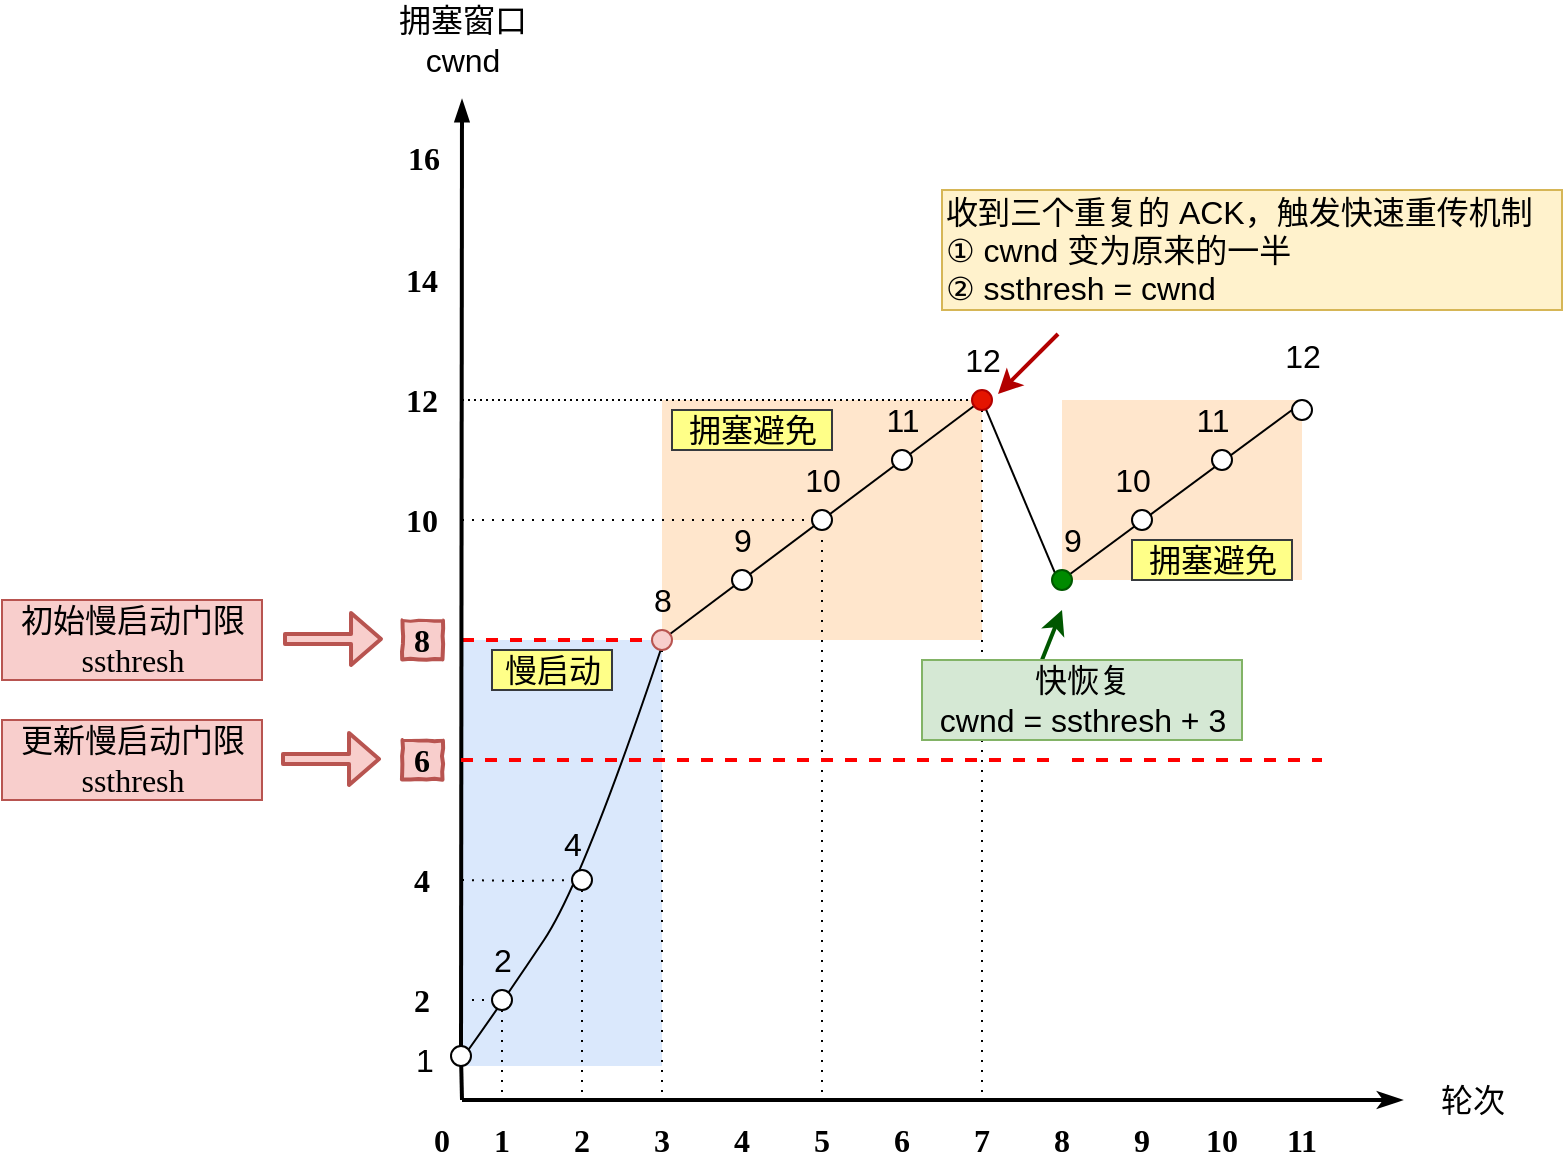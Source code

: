 <mxfile version="17.4.0" type="github">
  <diagram id="6HqvTTm0dGGgTfufWupk" name="Page-1">
    <mxGraphModel dx="946" dy="698" grid="1" gridSize="10" guides="1" tooltips="1" connect="1" arrows="1" fold="1" page="1" pageScale="1" pageWidth="827" pageHeight="1169" math="0" shadow="0">
      <root>
        <mxCell id="0" />
        <mxCell id="1" parent="0" />
        <mxCell id="njbkgpjHh8RtpAubl-bF-1" value="" style="rounded=0;whiteSpace=wrap;html=1;strokeColor=none;strokeWidth=2;fillColor=#ffe6cc;fontFamily=Comic Sans MS;fontSize=16;" vertex="1" parent="1">
          <mxGeometry x="980" y="1090" width="120" height="90" as="geometry" />
        </mxCell>
        <mxCell id="njbkgpjHh8RtpAubl-bF-2" value="" style="endArrow=none;html=1;fontSize=16;entryX=0.5;entryY=1;entryDx=0;entryDy=0;" edge="1" parent="1" target="njbkgpjHh8RtpAubl-bF-80">
          <mxGeometry width="50" height="50" relative="1" as="geometry">
            <mxPoint x="980" y="1180" as="sourcePoint" />
            <mxPoint x="1030" y="1130" as="targetPoint" />
          </mxGeometry>
        </mxCell>
        <mxCell id="njbkgpjHh8RtpAubl-bF-3" value="" style="rounded=0;whiteSpace=wrap;html=1;strokeColor=none;strokeWidth=2;fillColor=#ffe6cc;fontFamily=Comic Sans MS;fontSize=16;" vertex="1" parent="1">
          <mxGeometry x="780" y="1090" width="160" height="120" as="geometry" />
        </mxCell>
        <mxCell id="njbkgpjHh8RtpAubl-bF-4" value="" style="rounded=0;whiteSpace=wrap;html=1;strokeColor=none;strokeWidth=2;fillColor=#dae8fc;fontFamily=Comic Sans MS;fontSize=16;" vertex="1" parent="1">
          <mxGeometry x="680" y="1210" width="100" height="213" as="geometry" />
        </mxCell>
        <mxCell id="njbkgpjHh8RtpAubl-bF-5" style="edgeStyle=orthogonalEdgeStyle;rounded=0;orthogonalLoop=1;jettySize=auto;html=0;endArrow=none;endFill=0;strokeWidth=2;fontFamily=Comic Sans MS;fontSize=16;fontColor=#FF0000;dashed=1;strokeColor=#FF0000;" edge="1" parent="1">
          <mxGeometry relative="1" as="geometry">
            <mxPoint x="780" y="1210" as="targetPoint" />
            <mxPoint x="680" y="1210" as="sourcePoint" />
          </mxGeometry>
        </mxCell>
        <mxCell id="njbkgpjHh8RtpAubl-bF-6" value="" style="curved=1;endArrow=none;html=1;strokeWidth=1;fontSize=16;fontColor=#000000;endFill=0;" edge="1" parent="1">
          <mxGeometry width="50" height="50" relative="1" as="geometry">
            <mxPoint x="681" y="1418" as="sourcePoint" />
            <mxPoint x="781" y="1210" as="targetPoint" />
            <Array as="points">
              <mxPoint x="701" y="1390" />
              <mxPoint x="741" y="1330" />
            </Array>
          </mxGeometry>
        </mxCell>
        <mxCell id="njbkgpjHh8RtpAubl-bF-7" value="1" style="html=1;whiteSpace=wrap;comic=1;strokeWidth=2;fontFamily=Comic Sans MS;fontStyle=1;fontSize=16;fontColor=#000000;strokeColor=none;" vertex="1" parent="1">
          <mxGeometry x="680" y="1450" width="40" height="20" as="geometry" />
        </mxCell>
        <mxCell id="njbkgpjHh8RtpAubl-bF-8" value="0" style="html=1;whiteSpace=wrap;comic=1;strokeWidth=2;fontFamily=Comic Sans MS;fontStyle=1;fontSize=16;fontColor=#000000;strokeColor=none;" vertex="1" parent="1">
          <mxGeometry x="660" y="1450" width="20" height="20" as="geometry" />
        </mxCell>
        <mxCell id="njbkgpjHh8RtpAubl-bF-9" value="2" style="html=1;whiteSpace=wrap;comic=1;strokeWidth=2;fontFamily=Comic Sans MS;fontStyle=1;fontSize=16;fontColor=#000000;strokeColor=none;" vertex="1" parent="1">
          <mxGeometry x="720" y="1450" width="40" height="20" as="geometry" />
        </mxCell>
        <mxCell id="njbkgpjHh8RtpAubl-bF-10" value="3" style="html=1;whiteSpace=wrap;comic=1;strokeWidth=2;fontFamily=Comic Sans MS;fontStyle=1;fontSize=16;fontColor=#000000;strokeColor=none;" vertex="1" parent="1">
          <mxGeometry x="760" y="1450" width="40" height="20" as="geometry" />
        </mxCell>
        <mxCell id="njbkgpjHh8RtpAubl-bF-11" value="4" style="html=1;whiteSpace=wrap;comic=1;strokeWidth=2;fontFamily=Comic Sans MS;fontStyle=1;fontSize=16;fontColor=#000000;strokeColor=none;" vertex="1" parent="1">
          <mxGeometry x="800" y="1450" width="40" height="20" as="geometry" />
        </mxCell>
        <mxCell id="njbkgpjHh8RtpAubl-bF-12" value="5" style="html=1;whiteSpace=wrap;comic=1;strokeWidth=2;fontFamily=Comic Sans MS;fontStyle=1;fontSize=16;fontColor=#000000;strokeColor=none;" vertex="1" parent="1">
          <mxGeometry x="840" y="1450" width="40" height="20" as="geometry" />
        </mxCell>
        <mxCell id="njbkgpjHh8RtpAubl-bF-13" value="6" style="html=1;whiteSpace=wrap;comic=1;strokeWidth=2;fontFamily=Comic Sans MS;fontStyle=1;fontSize=16;fontColor=#000000;strokeColor=none;" vertex="1" parent="1">
          <mxGeometry x="880" y="1450" width="40" height="20" as="geometry" />
        </mxCell>
        <mxCell id="njbkgpjHh8RtpAubl-bF-14" value="" style="html=1;whiteSpace=wrap;comic=1;strokeWidth=2;fontFamily=Comic Sans MS;fontStyle=1;fontSize=16;rotation=90;horizontal=0;verticalAlign=middle;strokeColor=none;fillColor=#ffffff;" vertex="1" parent="1">
          <mxGeometry x="641" y="1350" width="39" height="20" as="geometry" />
        </mxCell>
        <mxCell id="njbkgpjHh8RtpAubl-bF-15" value="" style="endArrow=classicThin;html=1;strokeWidth=2;endFill=1;" edge="1" parent="1">
          <mxGeometry width="50" height="50" relative="1" as="geometry">
            <mxPoint x="680" y="1440" as="sourcePoint" />
            <mxPoint x="1150" y="1440" as="targetPoint" />
          </mxGeometry>
        </mxCell>
        <mxCell id="njbkgpjHh8RtpAubl-bF-16" value="" style="endArrow=blockThin;strokeWidth=2;endFill=1;" edge="1" parent="1" source="njbkgpjHh8RtpAubl-bF-33">
          <mxGeometry width="50" height="50" relative="1" as="geometry">
            <mxPoint x="680" y="1440" as="sourcePoint" />
            <mxPoint x="680" y="940" as="targetPoint" />
          </mxGeometry>
        </mxCell>
        <mxCell id="njbkgpjHh8RtpAubl-bF-17" value="&lt;br&gt;" style="ellipse;whiteSpace=wrap;html=1;aspect=fixed;strokeColor=none;fillColor=#ffffff;fontSize=16;fontColor=#000000;" vertex="1" parent="1">
          <mxGeometry x="664.5" y="1415" width="10" height="10" as="geometry" />
        </mxCell>
        <mxCell id="njbkgpjHh8RtpAubl-bF-18" style="edgeStyle=orthogonalEdgeStyle;rounded=0;orthogonalLoop=1;jettySize=auto;html=0;endArrow=none;endFill=0;strokeWidth=1;fontSize=16;fontColor=#000000;dashed=1;dashPattern=1 4;" edge="1" parent="1">
          <mxGeometry relative="1" as="geometry">
            <mxPoint x="696" y="1390" as="sourcePoint" />
            <mxPoint x="681" y="1390" as="targetPoint" />
          </mxGeometry>
        </mxCell>
        <mxCell id="njbkgpjHh8RtpAubl-bF-19" style="edgeStyle=orthogonalEdgeStyle;rounded=0;orthogonalLoop=1;jettySize=auto;html=0;endArrow=none;endFill=0;strokeWidth=1;fontSize=16;fontColor=#000000;dashed=1;dashPattern=1 4;" edge="1" parent="1" source="njbkgpjHh8RtpAubl-bF-20">
          <mxGeometry relative="1" as="geometry">
            <mxPoint x="700" y="1440" as="targetPoint" />
          </mxGeometry>
        </mxCell>
        <mxCell id="njbkgpjHh8RtpAubl-bF-20" value="&lt;br&gt;" style="ellipse;whiteSpace=wrap;html=1;aspect=fixed;strokeColor=#000000;fillColor=#ffffff;fontSize=16;fontColor=#000000;" vertex="1" parent="1">
          <mxGeometry x="695" y="1385" width="10" height="10" as="geometry" />
        </mxCell>
        <mxCell id="njbkgpjHh8RtpAubl-bF-21" value="2" style="html=1;whiteSpace=wrap;comic=1;strokeWidth=2;fontFamily=Comic Sans MS;fontStyle=1;fontSize=16;rotation=90;horizontal=0;verticalAlign=middle;strokeColor=none;fillColor=#ffffff;" vertex="1" parent="1">
          <mxGeometry x="650.5" y="1380" width="19.5" height="20" as="geometry" />
        </mxCell>
        <mxCell id="njbkgpjHh8RtpAubl-bF-22" value="" style="html=1;whiteSpace=wrap;comic=1;strokeWidth=2;fontFamily=Comic Sans MS;fontStyle=1;fontSize=16;rotation=90;horizontal=0;verticalAlign=middle;strokeColor=none;fillColor=#ffffff;" vertex="1" parent="1">
          <mxGeometry x="640.75" y="1410" width="39" height="20" as="geometry" />
        </mxCell>
        <mxCell id="njbkgpjHh8RtpAubl-bF-23" style="edgeStyle=orthogonalEdgeStyle;rounded=0;orthogonalLoop=1;jettySize=auto;html=0;entryX=0;entryY=0.5;entryDx=0;entryDy=0;endArrow=none;endFill=0;strokeWidth=1;fontSize=16;fontColor=#000000;dashed=1;dashPattern=1 4;" edge="1" parent="1" target="njbkgpjHh8RtpAubl-bF-36">
          <mxGeometry relative="1" as="geometry">
            <mxPoint x="680" y="1330" as="sourcePoint" />
          </mxGeometry>
        </mxCell>
        <mxCell id="njbkgpjHh8RtpAubl-bF-24" value="4" style="html=1;whiteSpace=wrap;comic=1;strokeWidth=2;fontFamily=Comic Sans MS;fontStyle=1;fontSize=16;rotation=90;horizontal=0;verticalAlign=middle;strokeColor=none;fillColor=#ffffff;" vertex="1" parent="1">
          <mxGeometry x="650.5" y="1320" width="19.5" height="20" as="geometry" />
        </mxCell>
        <mxCell id="njbkgpjHh8RtpAubl-bF-25" value="" style="html=1;whiteSpace=wrap;comic=1;strokeWidth=2;fontFamily=Comic Sans MS;fontStyle=1;fontSize=16;rotation=90;horizontal=0;verticalAlign=middle;strokeColor=none;fillColor=#ffffff;" vertex="1" parent="1">
          <mxGeometry x="641" y="1290" width="39" height="20" as="geometry" />
        </mxCell>
        <mxCell id="njbkgpjHh8RtpAubl-bF-26" value="6" style="html=1;whiteSpace=wrap;comic=1;strokeWidth=2;fontFamily=Comic Sans MS;fontStyle=1;fontSize=16;rotation=90;horizontal=0;verticalAlign=middle;strokeColor=#b85450;fillColor=#f8cecc;" vertex="1" parent="1">
          <mxGeometry x="650.5" y="1260" width="19.5" height="20" as="geometry" />
        </mxCell>
        <mxCell id="njbkgpjHh8RtpAubl-bF-27" value="" style="html=1;whiteSpace=wrap;comic=1;strokeWidth=2;fontFamily=Comic Sans MS;fontStyle=1;fontSize=16;rotation=90;horizontal=0;verticalAlign=middle;strokeColor=none;fillColor=#ffffff;" vertex="1" parent="1">
          <mxGeometry x="641" y="1230" width="39" height="20" as="geometry" />
        </mxCell>
        <mxCell id="njbkgpjHh8RtpAubl-bF-28" value="8" style="html=1;whiteSpace=wrap;comic=1;strokeWidth=2;fontFamily=Comic Sans MS;fontStyle=1;fontSize=16;rotation=90;horizontal=0;verticalAlign=middle;strokeColor=#b85450;fillColor=#f8cecc;" vertex="1" parent="1">
          <mxGeometry x="650.5" y="1200" width="19.5" height="20" as="geometry" />
        </mxCell>
        <mxCell id="njbkgpjHh8RtpAubl-bF-29" value="" style="html=1;whiteSpace=wrap;comic=1;strokeWidth=2;fontFamily=Comic Sans MS;fontStyle=1;fontSize=16;rotation=90;horizontal=0;verticalAlign=middle;strokeColor=none;fillColor=#ffffff;" vertex="1" parent="1">
          <mxGeometry x="640.75" y="1170" width="39" height="20" as="geometry" />
        </mxCell>
        <mxCell id="njbkgpjHh8RtpAubl-bF-30" style="edgeStyle=none;rounded=0;orthogonalLoop=1;jettySize=auto;html=0;entryX=0;entryY=0.5;entryDx=0;entryDy=0;labelBackgroundColor=#ffffff;endArrow=none;endFill=0;strokeColor=#000000;strokeWidth=1;fontFamily=Helvetica;fontSize=16;fontColor=#000000;dashed=1;dashPattern=1 4;" edge="1" parent="1" target="njbkgpjHh8RtpAubl-bF-60">
          <mxGeometry relative="1" as="geometry">
            <mxPoint x="680" y="1150" as="sourcePoint" />
          </mxGeometry>
        </mxCell>
        <mxCell id="njbkgpjHh8RtpAubl-bF-31" value="10" style="html=1;whiteSpace=wrap;comic=1;strokeWidth=2;fontFamily=Comic Sans MS;fontStyle=1;fontSize=16;rotation=90;horizontal=0;verticalAlign=middle;strokeColor=none;fillColor=#ffffff;" vertex="1" parent="1">
          <mxGeometry x="650.25" y="1140" width="19.5" height="20" as="geometry" />
        </mxCell>
        <mxCell id="njbkgpjHh8RtpAubl-bF-32" value="" style="html=1;whiteSpace=wrap;comic=1;strokeWidth=2;fontFamily=Comic Sans MS;fontStyle=1;fontSize=16;rotation=90;horizontal=0;verticalAlign=middle;strokeColor=none;fillColor=#ffffff;" vertex="1" parent="1">
          <mxGeometry x="640.75" y="1110" width="39" height="20" as="geometry" />
        </mxCell>
        <mxCell id="njbkgpjHh8RtpAubl-bF-33" value="" style="ellipse;whiteSpace=wrap;html=1;aspect=fixed;strokeColor=#000000;fillColor=#ffffff;fontSize=16;fontColor=#000000;direction=south;" vertex="1" parent="1">
          <mxGeometry x="674.5" y="1413" width="10" height="10" as="geometry" />
        </mxCell>
        <mxCell id="njbkgpjHh8RtpAubl-bF-34" value="" style="endArrow=none;strokeWidth=2;endFill=0;" edge="1" parent="1" target="njbkgpjHh8RtpAubl-bF-33">
          <mxGeometry width="50" height="50" relative="1" as="geometry">
            <mxPoint x="680" y="1440" as="sourcePoint" />
            <mxPoint x="680" y="1000" as="targetPoint" />
          </mxGeometry>
        </mxCell>
        <mxCell id="njbkgpjHh8RtpAubl-bF-35" style="edgeStyle=orthogonalEdgeStyle;rounded=0;orthogonalLoop=1;jettySize=auto;html=0;endArrow=none;endFill=0;strokeWidth=1;fontSize=16;fontColor=#000000;dashed=1;dashPattern=1 4;" edge="1" parent="1" source="njbkgpjHh8RtpAubl-bF-36">
          <mxGeometry relative="1" as="geometry">
            <mxPoint x="740" y="1440" as="targetPoint" />
          </mxGeometry>
        </mxCell>
        <mxCell id="njbkgpjHh8RtpAubl-bF-36" value="&lt;br&gt;" style="ellipse;whiteSpace=wrap;html=1;aspect=fixed;strokeColor=#000000;fillColor=#ffffff;fontSize=16;fontColor=#000000;" vertex="1" parent="1">
          <mxGeometry x="735" y="1325" width="10" height="10" as="geometry" />
        </mxCell>
        <mxCell id="njbkgpjHh8RtpAubl-bF-37" style="edgeStyle=orthogonalEdgeStyle;rounded=0;orthogonalLoop=1;jettySize=auto;html=0;endArrow=none;endFill=0;strokeWidth=1;fontSize=16;fontColor=#000000;dashed=1;dashPattern=1 4;" edge="1" parent="1" source="njbkgpjHh8RtpAubl-bF-39">
          <mxGeometry relative="1" as="geometry">
            <mxPoint x="780" y="1440" as="targetPoint" />
          </mxGeometry>
        </mxCell>
        <mxCell id="njbkgpjHh8RtpAubl-bF-38" style="rounded=0;orthogonalLoop=1;jettySize=auto;html=0;endArrow=none;endFill=0;strokeColor=#000000;strokeWidth=1;fontFamily=Comic Sans MS;fontSize=16;fontColor=#000000;labelBackgroundColor=#ffffff;" edge="1" parent="1" source="njbkgpjHh8RtpAubl-bF-39">
          <mxGeometry relative="1" as="geometry">
            <mxPoint x="940" y="1090" as="targetPoint" />
          </mxGeometry>
        </mxCell>
        <mxCell id="njbkgpjHh8RtpAubl-bF-39" value="&lt;br&gt;" style="ellipse;whiteSpace=wrap;html=1;aspect=fixed;strokeColor=#b85450;fillColor=#f8cecc;fontSize=16;" vertex="1" parent="1">
          <mxGeometry x="775" y="1205" width="10" height="10" as="geometry" />
        </mxCell>
        <mxCell id="njbkgpjHh8RtpAubl-bF-40" value="1" style="text;html=1;align=center;verticalAlign=middle;resizable=0;points=[];autosize=1;fontSize=16;fontColor=#000000;" vertex="1" parent="1">
          <mxGeometry x="650.5" y="1410" width="20" height="20" as="geometry" />
        </mxCell>
        <mxCell id="njbkgpjHh8RtpAubl-bF-41" value="2" style="text;html=1;align=center;verticalAlign=middle;resizable=0;points=[];autosize=1;fontSize=16;fontColor=#000000;" vertex="1" parent="1">
          <mxGeometry x="690" y="1360" width="20" height="20" as="geometry" />
        </mxCell>
        <mxCell id="njbkgpjHh8RtpAubl-bF-42" value="4" style="text;html=1;align=center;verticalAlign=middle;resizable=0;points=[];autosize=1;fontSize=16;fontColor=#000000;" vertex="1" parent="1">
          <mxGeometry x="725" y="1302" width="20" height="20" as="geometry" />
        </mxCell>
        <mxCell id="njbkgpjHh8RtpAubl-bF-43" value="8" style="text;html=1;align=center;verticalAlign=middle;resizable=0;points=[];autosize=1;fontSize=16;fontColor=#000000;" vertex="1" parent="1">
          <mxGeometry x="770" y="1180" width="20" height="20" as="geometry" />
        </mxCell>
        <mxCell id="njbkgpjHh8RtpAubl-bF-44" value="拥塞窗口&lt;br&gt;cwnd" style="text;html=1;align=center;verticalAlign=middle;resizable=0;points=[];autosize=1;fontSize=16;fontColor=#000000;" vertex="1" parent="1">
          <mxGeometry x="639.5" y="890" width="80" height="40" as="geometry" />
        </mxCell>
        <mxCell id="njbkgpjHh8RtpAubl-bF-45" value="慢启动" style="text;html=1;align=center;verticalAlign=middle;resizable=0;points=[];autosize=1;fontSize=16;fillColor=#ffff88;strokeColor=#36393d;" vertex="1" parent="1">
          <mxGeometry x="695" y="1215" width="60" height="20" as="geometry" />
        </mxCell>
        <mxCell id="njbkgpjHh8RtpAubl-bF-46" value="轮次" style="text;html=1;align=center;verticalAlign=middle;resizable=0;points=[];autosize=1;fontSize=16;fontColor=#000000;" vertex="1" parent="1">
          <mxGeometry x="1160" y="1430" width="50" height="20" as="geometry" />
        </mxCell>
        <mxCell id="njbkgpjHh8RtpAubl-bF-47" value="初始慢启动门限 &lt;br&gt;ssthresh" style="text;html=1;align=center;verticalAlign=middle;resizable=0;points=[];autosize=1;fontSize=16;fontFamily=Comic Sans MS;fillColor=#f8cecc;strokeColor=#b85450;" vertex="1" parent="1">
          <mxGeometry x="450" y="1190" width="130" height="40" as="geometry" />
        </mxCell>
        <mxCell id="njbkgpjHh8RtpAubl-bF-48" value="" style="shape=flexArrow;endArrow=classic;html=1;strokeColor=#b85450;strokeWidth=2;fontFamily=Comic Sans MS;fontSize=16;fontColor=#FF0000;width=4;endSize=4.33;endWidth=19;fillColor=#f8cecc;" edge="1" parent="1">
          <mxGeometry width="50" height="50" relative="1" as="geometry">
            <mxPoint x="590.5" y="1209.5" as="sourcePoint" />
            <mxPoint x="640.5" y="1209.5" as="targetPoint" />
          </mxGeometry>
        </mxCell>
        <mxCell id="njbkgpjHh8RtpAubl-bF-49" value="7" style="html=1;whiteSpace=wrap;comic=1;strokeWidth=2;fontFamily=Comic Sans MS;fontStyle=1;fontSize=16;fontColor=#000000;strokeColor=none;" vertex="1" parent="1">
          <mxGeometry x="920" y="1450" width="40" height="20" as="geometry" />
        </mxCell>
        <mxCell id="njbkgpjHh8RtpAubl-bF-50" value="8" style="html=1;whiteSpace=wrap;comic=1;strokeWidth=2;fontFamily=Comic Sans MS;fontStyle=1;fontSize=16;fontColor=#000000;strokeColor=none;" vertex="1" parent="1">
          <mxGeometry x="960" y="1450" width="40" height="20" as="geometry" />
        </mxCell>
        <mxCell id="njbkgpjHh8RtpAubl-bF-51" value="9" style="html=1;whiteSpace=wrap;comic=1;strokeWidth=2;fontFamily=Comic Sans MS;fontStyle=1;fontSize=16;fontColor=#000000;strokeColor=none;" vertex="1" parent="1">
          <mxGeometry x="1000" y="1450" width="40" height="20" as="geometry" />
        </mxCell>
        <mxCell id="njbkgpjHh8RtpAubl-bF-52" style="edgeStyle=none;rounded=0;orthogonalLoop=1;jettySize=auto;html=0;entryX=0;entryY=0.5;entryDx=0;entryDy=0;labelBackgroundColor=#ffffff;endArrow=none;endFill=0;strokeColor=#000000;strokeWidth=1;fontFamily=Helvetica;fontSize=16;fontColor=#000000;dashed=1;dashPattern=1 2;" edge="1" parent="1" target="njbkgpjHh8RtpAubl-bF-64">
          <mxGeometry relative="1" as="geometry">
            <mxPoint x="680" y="1090" as="sourcePoint" />
          </mxGeometry>
        </mxCell>
        <mxCell id="njbkgpjHh8RtpAubl-bF-53" value="12" style="html=1;whiteSpace=wrap;comic=1;strokeWidth=2;fontFamily=Comic Sans MS;fontStyle=1;fontSize=16;rotation=90;horizontal=0;verticalAlign=middle;strokeColor=none;fillColor=#ffffff;" vertex="1" parent="1">
          <mxGeometry x="650" y="1080" width="19.5" height="20" as="geometry" />
        </mxCell>
        <mxCell id="njbkgpjHh8RtpAubl-bF-54" value="" style="html=1;whiteSpace=wrap;comic=1;strokeWidth=2;fontFamily=Comic Sans MS;fontStyle=1;fontSize=16;rotation=90;horizontal=0;verticalAlign=middle;strokeColor=none;fillColor=#ffffff;" vertex="1" parent="1">
          <mxGeometry x="640.5" y="1050" width="39" height="20" as="geometry" />
        </mxCell>
        <mxCell id="njbkgpjHh8RtpAubl-bF-55" value="14" style="html=1;whiteSpace=wrap;comic=1;strokeWidth=2;fontFamily=Comic Sans MS;fontStyle=1;fontSize=16;rotation=90;horizontal=0;verticalAlign=middle;strokeColor=none;fillColor=#ffffff;" vertex="1" parent="1">
          <mxGeometry x="650.5" y="1020" width="19.5" height="20" as="geometry" />
        </mxCell>
        <mxCell id="njbkgpjHh8RtpAubl-bF-56" value="" style="html=1;whiteSpace=wrap;comic=1;strokeWidth=2;fontFamily=Comic Sans MS;fontStyle=1;fontSize=16;rotation=90;horizontal=0;verticalAlign=middle;strokeColor=none;fillColor=#ffffff;" vertex="1" parent="1">
          <mxGeometry x="641" y="990" width="39" height="20" as="geometry" />
        </mxCell>
        <mxCell id="njbkgpjHh8RtpAubl-bF-57" value="16" style="html=1;whiteSpace=wrap;comic=1;strokeWidth=2;fontFamily=Comic Sans MS;fontStyle=1;fontSize=16;rotation=90;horizontal=0;verticalAlign=middle;strokeColor=none;fillColor=#ffffff;" vertex="1" parent="1">
          <mxGeometry x="650.75" y="959" width="19.5" height="20" as="geometry" />
        </mxCell>
        <mxCell id="njbkgpjHh8RtpAubl-bF-58" value="&lt;br&gt;" style="ellipse;whiteSpace=wrap;html=1;aspect=fixed;strokeColor=#000000;fillColor=#ffffff;fontSize=16;fontColor=#000000;" vertex="1" parent="1">
          <mxGeometry x="815" y="1175" width="10" height="10" as="geometry" />
        </mxCell>
        <mxCell id="njbkgpjHh8RtpAubl-bF-59" style="edgeStyle=none;rounded=0;orthogonalLoop=1;jettySize=auto;html=0;labelBackgroundColor=#ffffff;endArrow=none;endFill=0;strokeColor=#000000;strokeWidth=1;fontFamily=Helvetica;fontSize=16;fontColor=#000000;dashed=1;dashPattern=1 4;" edge="1" parent="1">
          <mxGeometry relative="1" as="geometry">
            <mxPoint x="860" y="1440" as="targetPoint" />
            <mxPoint x="860" y="1160" as="sourcePoint" />
          </mxGeometry>
        </mxCell>
        <mxCell id="njbkgpjHh8RtpAubl-bF-60" value="&lt;br&gt;" style="ellipse;whiteSpace=wrap;html=1;aspect=fixed;strokeColor=#000000;fillColor=#ffffff;fontSize=16;fontColor=#000000;" vertex="1" parent="1">
          <mxGeometry x="855" y="1145" width="10" height="10" as="geometry" />
        </mxCell>
        <mxCell id="njbkgpjHh8RtpAubl-bF-61" value="&lt;br&gt;" style="ellipse;whiteSpace=wrap;html=1;aspect=fixed;strokeColor=#000000;fillColor=#ffffff;fontSize=16;fontColor=#000000;" vertex="1" parent="1">
          <mxGeometry x="895" y="1115" width="10" height="10" as="geometry" />
        </mxCell>
        <mxCell id="njbkgpjHh8RtpAubl-bF-62" style="edgeStyle=none;rounded=0;orthogonalLoop=1;jettySize=auto;html=0;labelBackgroundColor=#ffffff;endArrow=none;endFill=0;strokeColor=#000000;strokeWidth=1;fontFamily=Helvetica;fontSize=16;fontColor=#000000;dashed=1;dashPattern=1 4;" edge="1" parent="1" source="njbkgpjHh8RtpAubl-bF-64">
          <mxGeometry relative="1" as="geometry">
            <mxPoint x="940" y="1440" as="targetPoint" />
          </mxGeometry>
        </mxCell>
        <mxCell id="njbkgpjHh8RtpAubl-bF-63" style="edgeStyle=none;rounded=0;orthogonalLoop=1;jettySize=auto;html=1;entryX=0;entryY=1;entryDx=0;entryDy=0;endArrow=none;endFill=0;" edge="1" parent="1" source="njbkgpjHh8RtpAubl-bF-64" target="njbkgpjHh8RtpAubl-bF-77">
          <mxGeometry relative="1" as="geometry" />
        </mxCell>
        <mxCell id="njbkgpjHh8RtpAubl-bF-64" value="&lt;br&gt;" style="ellipse;whiteSpace=wrap;html=1;aspect=fixed;strokeColor=#B20000;fillColor=#e51400;fontSize=16;fontColor=#ffffff;" vertex="1" parent="1">
          <mxGeometry x="935" y="1085" width="10" height="10" as="geometry" />
        </mxCell>
        <mxCell id="njbkgpjHh8RtpAubl-bF-65" value="9" style="text;html=1;align=center;verticalAlign=middle;resizable=0;points=[];autosize=1;fontSize=16;fontFamily=Helvetica;fontColor=#000000;" vertex="1" parent="1">
          <mxGeometry x="810" y="1150" width="20" height="20" as="geometry" />
        </mxCell>
        <mxCell id="njbkgpjHh8RtpAubl-bF-66" value="10" style="text;html=1;align=center;verticalAlign=middle;resizable=0;points=[];autosize=1;fontSize=16;fontFamily=Helvetica;fontColor=#000000;" vertex="1" parent="1">
          <mxGeometry x="845" y="1120" width="30" height="20" as="geometry" />
        </mxCell>
        <mxCell id="njbkgpjHh8RtpAubl-bF-67" value="11" style="text;html=1;align=center;verticalAlign=middle;resizable=0;points=[];autosize=1;fontSize=16;fontFamily=Helvetica;fontColor=#000000;" vertex="1" parent="1">
          <mxGeometry x="885" y="1090" width="30" height="20" as="geometry" />
        </mxCell>
        <mxCell id="njbkgpjHh8RtpAubl-bF-68" value="12" style="text;html=1;align=center;verticalAlign=middle;resizable=0;points=[];autosize=1;fontSize=16;fontFamily=Helvetica;fontColor=#000000;" vertex="1" parent="1">
          <mxGeometry x="925" y="1060" width="30" height="20" as="geometry" />
        </mxCell>
        <mxCell id="njbkgpjHh8RtpAubl-bF-69" value="拥塞避免" style="text;html=1;align=center;verticalAlign=middle;resizable=0;points=[];autosize=1;fontSize=16;fillColor=#ffff88;strokeColor=#36393d;" vertex="1" parent="1">
          <mxGeometry x="785" y="1095" width="80" height="20" as="geometry" />
        </mxCell>
        <mxCell id="njbkgpjHh8RtpAubl-bF-70" value="" style="endArrow=classic;html=1;labelBackgroundColor=#ffffff;strokeColor=#B20000;strokeWidth=2;fontFamily=Helvetica;fontSize=16;fontColor=#000000;fillColor=#e51400;" edge="1" parent="1">
          <mxGeometry width="50" height="50" relative="1" as="geometry">
            <mxPoint x="978" y="1057" as="sourcePoint" />
            <mxPoint x="948" y="1087" as="targetPoint" />
          </mxGeometry>
        </mxCell>
        <mxCell id="njbkgpjHh8RtpAubl-bF-71" value="收到三个重复的 ACK，触发快速重传机制&lt;br&gt;① cwnd 变为原来的一半&lt;br&gt;② ssthresh = cwnd&amp;nbsp;" style="text;html=1;align=left;verticalAlign=middle;resizable=0;points=[];autosize=1;fontSize=16;fontFamily=Helvetica;fillColor=#fff2cc;strokeColor=#d6b656;" vertex="1" parent="1">
          <mxGeometry x="920" y="985" width="310" height="60" as="geometry" />
        </mxCell>
        <mxCell id="njbkgpjHh8RtpAubl-bF-72" value="更新慢启动门限 &lt;br&gt;ssthresh" style="text;html=1;align=center;verticalAlign=middle;resizable=0;points=[];autosize=1;fontSize=16;fontFamily=Comic Sans MS;fillColor=#f8cecc;strokeColor=#b85450;" vertex="1" parent="1">
          <mxGeometry x="450" y="1250" width="130" height="40" as="geometry" />
        </mxCell>
        <mxCell id="njbkgpjHh8RtpAubl-bF-73" value="" style="shape=flexArrow;endArrow=classic;html=1;strokeColor=#b85450;strokeWidth=2;fontFamily=Comic Sans MS;fontSize=16;fontColor=#FF0000;width=4;endSize=4.33;endWidth=19;fillColor=#f8cecc;" edge="1" parent="1">
          <mxGeometry width="50" height="50" relative="1" as="geometry">
            <mxPoint x="589.5" y="1269.5" as="sourcePoint" />
            <mxPoint x="639.5" y="1269.5" as="targetPoint" />
          </mxGeometry>
        </mxCell>
        <mxCell id="njbkgpjHh8RtpAubl-bF-74" value="10" style="html=1;whiteSpace=wrap;comic=1;strokeWidth=2;fontFamily=Comic Sans MS;fontStyle=1;fontSize=16;fontColor=#000000;strokeColor=none;" vertex="1" parent="1">
          <mxGeometry x="1040" y="1450" width="40" height="20" as="geometry" />
        </mxCell>
        <mxCell id="njbkgpjHh8RtpAubl-bF-75" value="" style="endArrow=none;dashed=1;html=1;labelBackgroundColor=#ffffff;strokeColor=#FF0000;strokeWidth=2;fontFamily=Helvetica;fontSize=16;fontColor=#000000;fillColor=#f8cecc;" edge="1" parent="1">
          <mxGeometry width="50" height="50" relative="1" as="geometry">
            <mxPoint x="985" y="1270" as="sourcePoint" />
            <mxPoint x="1110" y="1270" as="targetPoint" />
          </mxGeometry>
        </mxCell>
        <mxCell id="njbkgpjHh8RtpAubl-bF-76" value="" style="endArrow=none;dashed=1;html=1;labelBackgroundColor=#ffffff;strokeColor=#FF0000;strokeWidth=2;fontFamily=Helvetica;fontSize=16;fontColor=#000000;fillColor=#f8cecc;" edge="1" parent="1">
          <mxGeometry width="50" height="50" relative="1" as="geometry">
            <mxPoint x="679.5" y="1270" as="sourcePoint" />
            <mxPoint x="975" y="1270" as="targetPoint" />
          </mxGeometry>
        </mxCell>
        <mxCell id="njbkgpjHh8RtpAubl-bF-77" value="" style="ellipse;whiteSpace=wrap;html=1;aspect=fixed;strokeColor=#005700;fillColor=#008a00;fontSize=16;fontColor=#ffffff;direction=south;" vertex="1" parent="1">
          <mxGeometry x="975" y="1175" width="10" height="10" as="geometry" />
        </mxCell>
        <mxCell id="njbkgpjHh8RtpAubl-bF-78" value="" style="ellipse;whiteSpace=wrap;html=1;aspect=fixed;strokeColor=#000000;fillColor=#ffffff;fontSize=16;fontColor=#000000;direction=south;" vertex="1" parent="1">
          <mxGeometry x="1015" y="1145" width="10" height="10" as="geometry" />
        </mxCell>
        <mxCell id="njbkgpjHh8RtpAubl-bF-79" value="11" style="html=1;whiteSpace=wrap;comic=1;strokeWidth=2;fontFamily=Comic Sans MS;fontStyle=1;fontSize=16;fontColor=#000000;strokeColor=none;" vertex="1" parent="1">
          <mxGeometry x="1080" y="1450" width="40" height="20" as="geometry" />
        </mxCell>
        <mxCell id="njbkgpjHh8RtpAubl-bF-80" value="" style="ellipse;whiteSpace=wrap;html=1;aspect=fixed;strokeColor=#000000;fillColor=#ffffff;fontSize=16;fontColor=#000000;direction=south;" vertex="1" parent="1">
          <mxGeometry x="1095" y="1090" width="10" height="10" as="geometry" />
        </mxCell>
        <mxCell id="njbkgpjHh8RtpAubl-bF-81" value="10" style="text;html=1;align=center;verticalAlign=middle;resizable=0;points=[];autosize=1;fontSize=16;" vertex="1" parent="1">
          <mxGeometry x="1000" y="1120" width="30" height="20" as="geometry" />
        </mxCell>
        <mxCell id="njbkgpjHh8RtpAubl-bF-82" value="11" style="text;html=1;align=center;verticalAlign=middle;resizable=0;points=[];autosize=1;fontSize=16;" vertex="1" parent="1">
          <mxGeometry x="1040" y="1090" width="30" height="20" as="geometry" />
        </mxCell>
        <mxCell id="njbkgpjHh8RtpAubl-bF-83" value="12" style="text;html=1;align=center;verticalAlign=middle;resizable=0;points=[];autosize=1;fontSize=16;" vertex="1" parent="1">
          <mxGeometry x="1085" y="1058" width="30" height="20" as="geometry" />
        </mxCell>
        <mxCell id="njbkgpjHh8RtpAubl-bF-84" value="" style="ellipse;whiteSpace=wrap;html=1;aspect=fixed;strokeColor=#000000;fillColor=#ffffff;fontSize=16;fontColor=#000000;direction=south;" vertex="1" parent="1">
          <mxGeometry x="1055" y="1115" width="10" height="10" as="geometry" />
        </mxCell>
        <mxCell id="njbkgpjHh8RtpAubl-bF-85" value="9" style="text;html=1;align=center;verticalAlign=middle;resizable=0;points=[];autosize=1;fontSize=16;" vertex="1" parent="1">
          <mxGeometry x="975" y="1150" width="20" height="20" as="geometry" />
        </mxCell>
        <mxCell id="njbkgpjHh8RtpAubl-bF-86" value="拥塞避免" style="text;html=1;align=center;verticalAlign=middle;resizable=0;points=[];autosize=1;fontSize=16;fillColor=#ffff88;strokeColor=#36393d;" vertex="1" parent="1">
          <mxGeometry x="1015" y="1160" width="80" height="20" as="geometry" />
        </mxCell>
        <mxCell id="njbkgpjHh8RtpAubl-bF-87" value="" style="endArrow=classic;html=1;fontSize=16;fillColor=#008a00;strokeColor=#005700;strokeWidth=2;" edge="1" parent="1">
          <mxGeometry width="50" height="50" relative="1" as="geometry">
            <mxPoint x="970" y="1220" as="sourcePoint" />
            <mxPoint x="980" y="1195" as="targetPoint" />
          </mxGeometry>
        </mxCell>
        <mxCell id="njbkgpjHh8RtpAubl-bF-88" value="快恢复&lt;br&gt;cwnd = ssthresh + 3" style="text;html=1;align=center;verticalAlign=middle;resizable=0;points=[];autosize=1;fontSize=16;fillColor=#d5e8d4;strokeColor=#82b366;" vertex="1" parent="1">
          <mxGeometry x="910" y="1220" width="160" height="40" as="geometry" />
        </mxCell>
      </root>
    </mxGraphModel>
  </diagram>
</mxfile>
